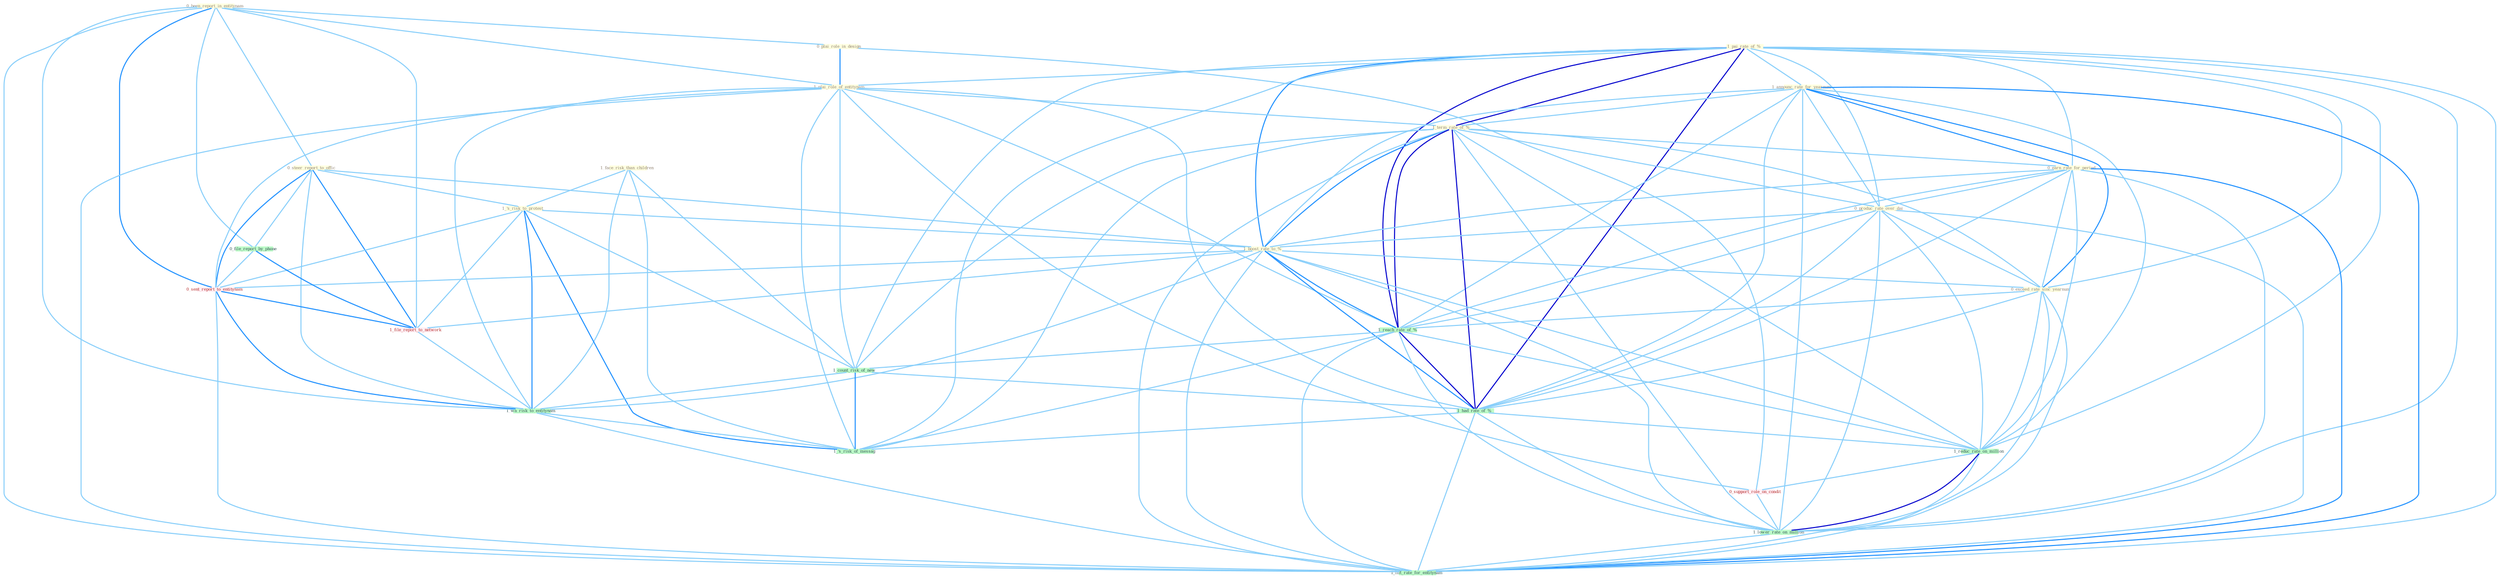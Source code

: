 Graph G{ 
    node
    [shape=polygon,style=filled,width=.5,height=.06,color="#BDFCC9",fixedsize=true,fontsize=4,
    fontcolor="#2f4f4f"];
    {node
    [color="#ffffe0", fontcolor="#8b7d6b"] "0_been_report_in_entitynam " "0_plai_role_in_design " "1_pai_rate_of_% " "1_announc_rate_for_yearnum " "0_steer_report_to_offic " "1_plai_role_of_entitynam " "1_term_rate_of_% " "0_earn_rate_for_period " "1_face_risk_than_children " "1_'s_risk_to_protest " "0_produc_rate_over_dai " "1_boost_rate_to_% " "0_exceed_rate_sinc_yearnum "}
{node [color="#fff0f5", fontcolor="#b22222"] "0_sent_report_to_entitynam " "1_file_report_to_network " "0_support_role_on_condit "}
edge [color="#B0E2FF"];

	"0_been_report_in_entitynam " -- "0_plai_role_in_design " [w="1", color="#87cefa" ];
	"0_been_report_in_entitynam " -- "0_steer_report_to_offic " [w="1", color="#87cefa" ];
	"0_been_report_in_entitynam " -- "1_plai_role_of_entitynam " [w="1", color="#87cefa" ];
	"0_been_report_in_entitynam " -- "0_file_report_by_phone " [w="1", color="#87cefa" ];
	"0_been_report_in_entitynam " -- "0_sent_report_to_entitynam " [w="2", color="#1e90ff" , len=0.8];
	"0_been_report_in_entitynam " -- "1_file_report_to_network " [w="1", color="#87cefa" ];
	"0_been_report_in_entitynam " -- "1_wa_risk_to_entitynam " [w="1", color="#87cefa" ];
	"0_been_report_in_entitynam " -- "1_lift_rate_for_entitynam " [w="1", color="#87cefa" ];
	"0_plai_role_in_design " -- "1_plai_role_of_entitynam " [w="2", color="#1e90ff" , len=0.8];
	"0_plai_role_in_design " -- "0_support_role_on_condit " [w="1", color="#87cefa" ];
	"1_pai_rate_of_% " -- "1_announc_rate_for_yearnum " [w="1", color="#87cefa" ];
	"1_pai_rate_of_% " -- "1_plai_role_of_entitynam " [w="1", color="#87cefa" ];
	"1_pai_rate_of_% " -- "1_term_rate_of_% " [w="3", color="#0000cd" , len=0.6];
	"1_pai_rate_of_% " -- "0_earn_rate_for_period " [w="1", color="#87cefa" ];
	"1_pai_rate_of_% " -- "0_produc_rate_over_dai " [w="1", color="#87cefa" ];
	"1_pai_rate_of_% " -- "1_boost_rate_to_% " [w="2", color="#1e90ff" , len=0.8];
	"1_pai_rate_of_% " -- "0_exceed_rate_sinc_yearnum " [w="1", color="#87cefa" ];
	"1_pai_rate_of_% " -- "1_reach_rate_of_% " [w="3", color="#0000cd" , len=0.6];
	"1_pai_rate_of_% " -- "1_count_risk_of_new " [w="1", color="#87cefa" ];
	"1_pai_rate_of_% " -- "1_had_rate_of_% " [w="3", color="#0000cd" , len=0.6];
	"1_pai_rate_of_% " -- "1_reduc_rate_on_million " [w="1", color="#87cefa" ];
	"1_pai_rate_of_% " -- "1_'s_risk_of_messag " [w="1", color="#87cefa" ];
	"1_pai_rate_of_% " -- "1_lower_rate_on_million " [w="1", color="#87cefa" ];
	"1_pai_rate_of_% " -- "1_lift_rate_for_entitynam " [w="1", color="#87cefa" ];
	"1_announc_rate_for_yearnum " -- "1_term_rate_of_% " [w="1", color="#87cefa" ];
	"1_announc_rate_for_yearnum " -- "0_earn_rate_for_period " [w="2", color="#1e90ff" , len=0.8];
	"1_announc_rate_for_yearnum " -- "0_produc_rate_over_dai " [w="1", color="#87cefa" ];
	"1_announc_rate_for_yearnum " -- "1_boost_rate_to_% " [w="1", color="#87cefa" ];
	"1_announc_rate_for_yearnum " -- "0_exceed_rate_sinc_yearnum " [w="2", color="#1e90ff" , len=0.8];
	"1_announc_rate_for_yearnum " -- "1_reach_rate_of_% " [w="1", color="#87cefa" ];
	"1_announc_rate_for_yearnum " -- "1_had_rate_of_% " [w="1", color="#87cefa" ];
	"1_announc_rate_for_yearnum " -- "1_reduc_rate_on_million " [w="1", color="#87cefa" ];
	"1_announc_rate_for_yearnum " -- "1_lower_rate_on_million " [w="1", color="#87cefa" ];
	"1_announc_rate_for_yearnum " -- "1_lift_rate_for_entitynam " [w="2", color="#1e90ff" , len=0.8];
	"0_steer_report_to_offic " -- "1_'s_risk_to_protest " [w="1", color="#87cefa" ];
	"0_steer_report_to_offic " -- "1_boost_rate_to_% " [w="1", color="#87cefa" ];
	"0_steer_report_to_offic " -- "0_file_report_by_phone " [w="1", color="#87cefa" ];
	"0_steer_report_to_offic " -- "0_sent_report_to_entitynam " [w="2", color="#1e90ff" , len=0.8];
	"0_steer_report_to_offic " -- "1_file_report_to_network " [w="2", color="#1e90ff" , len=0.8];
	"0_steer_report_to_offic " -- "1_wa_risk_to_entitynam " [w="1", color="#87cefa" ];
	"1_plai_role_of_entitynam " -- "1_term_rate_of_% " [w="1", color="#87cefa" ];
	"1_plai_role_of_entitynam " -- "1_reach_rate_of_% " [w="1", color="#87cefa" ];
	"1_plai_role_of_entitynam " -- "1_count_risk_of_new " [w="1", color="#87cefa" ];
	"1_plai_role_of_entitynam " -- "1_had_rate_of_% " [w="1", color="#87cefa" ];
	"1_plai_role_of_entitynam " -- "0_sent_report_to_entitynam " [w="1", color="#87cefa" ];
	"1_plai_role_of_entitynam " -- "1_wa_risk_to_entitynam " [w="1", color="#87cefa" ];
	"1_plai_role_of_entitynam " -- "0_support_role_on_condit " [w="1", color="#87cefa" ];
	"1_plai_role_of_entitynam " -- "1_'s_risk_of_messag " [w="1", color="#87cefa" ];
	"1_plai_role_of_entitynam " -- "1_lift_rate_for_entitynam " [w="1", color="#87cefa" ];
	"1_term_rate_of_% " -- "0_earn_rate_for_period " [w="1", color="#87cefa" ];
	"1_term_rate_of_% " -- "0_produc_rate_over_dai " [w="1", color="#87cefa" ];
	"1_term_rate_of_% " -- "1_boost_rate_to_% " [w="2", color="#1e90ff" , len=0.8];
	"1_term_rate_of_% " -- "0_exceed_rate_sinc_yearnum " [w="1", color="#87cefa" ];
	"1_term_rate_of_% " -- "1_reach_rate_of_% " [w="3", color="#0000cd" , len=0.6];
	"1_term_rate_of_% " -- "1_count_risk_of_new " [w="1", color="#87cefa" ];
	"1_term_rate_of_% " -- "1_had_rate_of_% " [w="3", color="#0000cd" , len=0.6];
	"1_term_rate_of_% " -- "1_reduc_rate_on_million " [w="1", color="#87cefa" ];
	"1_term_rate_of_% " -- "1_'s_risk_of_messag " [w="1", color="#87cefa" ];
	"1_term_rate_of_% " -- "1_lower_rate_on_million " [w="1", color="#87cefa" ];
	"1_term_rate_of_% " -- "1_lift_rate_for_entitynam " [w="1", color="#87cefa" ];
	"0_earn_rate_for_period " -- "0_produc_rate_over_dai " [w="1", color="#87cefa" ];
	"0_earn_rate_for_period " -- "1_boost_rate_to_% " [w="1", color="#87cefa" ];
	"0_earn_rate_for_period " -- "0_exceed_rate_sinc_yearnum " [w="1", color="#87cefa" ];
	"0_earn_rate_for_period " -- "1_reach_rate_of_% " [w="1", color="#87cefa" ];
	"0_earn_rate_for_period " -- "1_had_rate_of_% " [w="1", color="#87cefa" ];
	"0_earn_rate_for_period " -- "1_reduc_rate_on_million " [w="1", color="#87cefa" ];
	"0_earn_rate_for_period " -- "1_lower_rate_on_million " [w="1", color="#87cefa" ];
	"0_earn_rate_for_period " -- "1_lift_rate_for_entitynam " [w="2", color="#1e90ff" , len=0.8];
	"1_face_risk_than_children " -- "1_'s_risk_to_protest " [w="1", color="#87cefa" ];
	"1_face_risk_than_children " -- "1_count_risk_of_new " [w="1", color="#87cefa" ];
	"1_face_risk_than_children " -- "1_wa_risk_to_entitynam " [w="1", color="#87cefa" ];
	"1_face_risk_than_children " -- "1_'s_risk_of_messag " [w="1", color="#87cefa" ];
	"1_'s_risk_to_protest " -- "1_boost_rate_to_% " [w="1", color="#87cefa" ];
	"1_'s_risk_to_protest " -- "1_count_risk_of_new " [w="1", color="#87cefa" ];
	"1_'s_risk_to_protest " -- "0_sent_report_to_entitynam " [w="1", color="#87cefa" ];
	"1_'s_risk_to_protest " -- "1_file_report_to_network " [w="1", color="#87cefa" ];
	"1_'s_risk_to_protest " -- "1_wa_risk_to_entitynam " [w="2", color="#1e90ff" , len=0.8];
	"1_'s_risk_to_protest " -- "1_'s_risk_of_messag " [w="2", color="#1e90ff" , len=0.8];
	"0_produc_rate_over_dai " -- "1_boost_rate_to_% " [w="1", color="#87cefa" ];
	"0_produc_rate_over_dai " -- "0_exceed_rate_sinc_yearnum " [w="1", color="#87cefa" ];
	"0_produc_rate_over_dai " -- "1_reach_rate_of_% " [w="1", color="#87cefa" ];
	"0_produc_rate_over_dai " -- "1_had_rate_of_% " [w="1", color="#87cefa" ];
	"0_produc_rate_over_dai " -- "1_reduc_rate_on_million " [w="1", color="#87cefa" ];
	"0_produc_rate_over_dai " -- "1_lower_rate_on_million " [w="1", color="#87cefa" ];
	"0_produc_rate_over_dai " -- "1_lift_rate_for_entitynam " [w="1", color="#87cefa" ];
	"1_boost_rate_to_% " -- "0_exceed_rate_sinc_yearnum " [w="1", color="#87cefa" ];
	"1_boost_rate_to_% " -- "1_reach_rate_of_% " [w="2", color="#1e90ff" , len=0.8];
	"1_boost_rate_to_% " -- "1_had_rate_of_% " [w="2", color="#1e90ff" , len=0.8];
	"1_boost_rate_to_% " -- "0_sent_report_to_entitynam " [w="1", color="#87cefa" ];
	"1_boost_rate_to_% " -- "1_file_report_to_network " [w="1", color="#87cefa" ];
	"1_boost_rate_to_% " -- "1_reduc_rate_on_million " [w="1", color="#87cefa" ];
	"1_boost_rate_to_% " -- "1_wa_risk_to_entitynam " [w="1", color="#87cefa" ];
	"1_boost_rate_to_% " -- "1_lower_rate_on_million " [w="1", color="#87cefa" ];
	"1_boost_rate_to_% " -- "1_lift_rate_for_entitynam " [w="1", color="#87cefa" ];
	"0_exceed_rate_sinc_yearnum " -- "1_reach_rate_of_% " [w="1", color="#87cefa" ];
	"0_exceed_rate_sinc_yearnum " -- "1_had_rate_of_% " [w="1", color="#87cefa" ];
	"0_exceed_rate_sinc_yearnum " -- "1_reduc_rate_on_million " [w="1", color="#87cefa" ];
	"0_exceed_rate_sinc_yearnum " -- "1_lower_rate_on_million " [w="1", color="#87cefa" ];
	"0_exceed_rate_sinc_yearnum " -- "1_lift_rate_for_entitynam " [w="1", color="#87cefa" ];
	"1_reach_rate_of_% " -- "1_count_risk_of_new " [w="1", color="#87cefa" ];
	"1_reach_rate_of_% " -- "1_had_rate_of_% " [w="3", color="#0000cd" , len=0.6];
	"1_reach_rate_of_% " -- "1_reduc_rate_on_million " [w="1", color="#87cefa" ];
	"1_reach_rate_of_% " -- "1_'s_risk_of_messag " [w="1", color="#87cefa" ];
	"1_reach_rate_of_% " -- "1_lower_rate_on_million " [w="1", color="#87cefa" ];
	"1_reach_rate_of_% " -- "1_lift_rate_for_entitynam " [w="1", color="#87cefa" ];
	"0_file_report_by_phone " -- "0_sent_report_to_entitynam " [w="1", color="#87cefa" ];
	"0_file_report_by_phone " -- "1_file_report_to_network " [w="2", color="#1e90ff" , len=0.8];
	"1_count_risk_of_new " -- "1_had_rate_of_% " [w="1", color="#87cefa" ];
	"1_count_risk_of_new " -- "1_wa_risk_to_entitynam " [w="1", color="#87cefa" ];
	"1_count_risk_of_new " -- "1_'s_risk_of_messag " [w="2", color="#1e90ff" , len=0.8];
	"1_had_rate_of_% " -- "1_reduc_rate_on_million " [w="1", color="#87cefa" ];
	"1_had_rate_of_% " -- "1_'s_risk_of_messag " [w="1", color="#87cefa" ];
	"1_had_rate_of_% " -- "1_lower_rate_on_million " [w="1", color="#87cefa" ];
	"1_had_rate_of_% " -- "1_lift_rate_for_entitynam " [w="1", color="#87cefa" ];
	"0_sent_report_to_entitynam " -- "1_file_report_to_network " [w="2", color="#1e90ff" , len=0.8];
	"0_sent_report_to_entitynam " -- "1_wa_risk_to_entitynam " [w="2", color="#1e90ff" , len=0.8];
	"0_sent_report_to_entitynam " -- "1_lift_rate_for_entitynam " [w="1", color="#87cefa" ];
	"1_file_report_to_network " -- "1_wa_risk_to_entitynam " [w="1", color="#87cefa" ];
	"1_reduc_rate_on_million " -- "0_support_role_on_condit " [w="1", color="#87cefa" ];
	"1_reduc_rate_on_million " -- "1_lower_rate_on_million " [w="3", color="#0000cd" , len=0.6];
	"1_reduc_rate_on_million " -- "1_lift_rate_for_entitynam " [w="1", color="#87cefa" ];
	"1_wa_risk_to_entitynam " -- "1_'s_risk_of_messag " [w="1", color="#87cefa" ];
	"1_wa_risk_to_entitynam " -- "1_lift_rate_for_entitynam " [w="1", color="#87cefa" ];
	"0_support_role_on_condit " -- "1_lower_rate_on_million " [w="1", color="#87cefa" ];
	"1_lower_rate_on_million " -- "1_lift_rate_for_entitynam " [w="1", color="#87cefa" ];
}